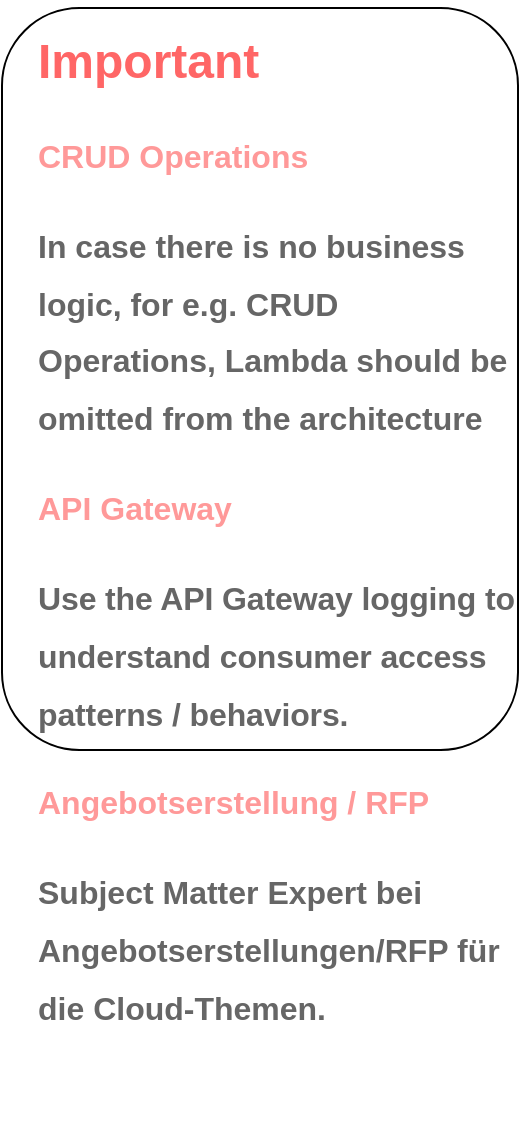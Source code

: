 <mxfile version="13.4.1" type="github">
  <diagram id="oObuDdZCtoAg5ztcgQ_1" name="Page-1">
    <mxGraphModel dx="595" dy="-407" grid="1" gridSize="10" guides="1" tooltips="1" connect="1" arrows="1" fold="1" page="1" pageScale="1" pageWidth="827" pageHeight="1169" math="0" shadow="0">
      <root>
        <mxCell id="0" />
        <mxCell id="1" parent="0" />
        <mxCell id="PtPA5I7sP5FcOd7XR0zm-1" value="" style="rounded=1;whiteSpace=wrap;html=1;" vertex="1" parent="1">
          <mxGeometry x="1007" y="1180" width="258" height="371" as="geometry" />
        </mxCell>
        <mxCell id="PtPA5I7sP5FcOd7XR0zm-2" value="&lt;h1&gt;&lt;font color=&quot;#ff6666&quot;&gt;Important&lt;/font&gt;&lt;/h1&gt;&lt;h1&gt;&lt;font color=&quot;#ff9999&quot;&gt;&lt;span style=&quot;font-size: 16px&quot;&gt;CRUD Operations&lt;/span&gt;&lt;/font&gt;&lt;/h1&gt;&lt;h1&gt;&lt;font color=&quot;#666666&quot;&gt;&lt;span style=&quot;font-size: 16px&quot;&gt;In case there is no business logic, for e.g. CRUD Operations, Lambda should be omitted from the architecture&lt;/span&gt;&lt;/font&gt;&lt;/h1&gt;&lt;div&gt;&lt;h1&gt;&lt;font color=&quot;#ff9999&quot;&gt;&lt;span style=&quot;font-size: 16px&quot;&gt;API Gateway&lt;/span&gt;&lt;/font&gt;&lt;/h1&gt;&lt;h1&gt;&lt;span style=&quot;letter-spacing: -0.063px&quot;&gt;&lt;font color=&quot;#666666&quot; style=&quot;font-size: 16px&quot;&gt;Use the API Gateway logging to understand consumer access patterns / behaviors.&lt;/font&gt;&lt;/span&gt;&lt;br&gt;&lt;/h1&gt;&lt;/div&gt;&lt;h1&gt;&lt;font color=&quot;#ff9999&quot;&gt;&lt;span style=&quot;font-size: 16px&quot;&gt;Angebotserstellung / RFP&lt;/span&gt;&lt;/font&gt;&lt;/h1&gt;&lt;div&gt;&lt;h1&gt;&lt;span style=&quot;font-size: 16px&quot;&gt;&lt;font color=&quot;#666666&quot;&gt;Subject Matter Expert bei Angebotserstellungen/RFP für die Cloud-Themen.&lt;/font&gt;&lt;/span&gt;&lt;/h1&gt;&lt;/div&gt;" style="text;html=1;strokeColor=none;fillColor=none;spacing=5;spacingTop=-20;whiteSpace=wrap;overflow=hidden;rounded=0;" vertex="1" parent="1">
          <mxGeometry x="1020" y="1186.5" width="247" height="551" as="geometry" />
        </mxCell>
      </root>
    </mxGraphModel>
  </diagram>
</mxfile>
